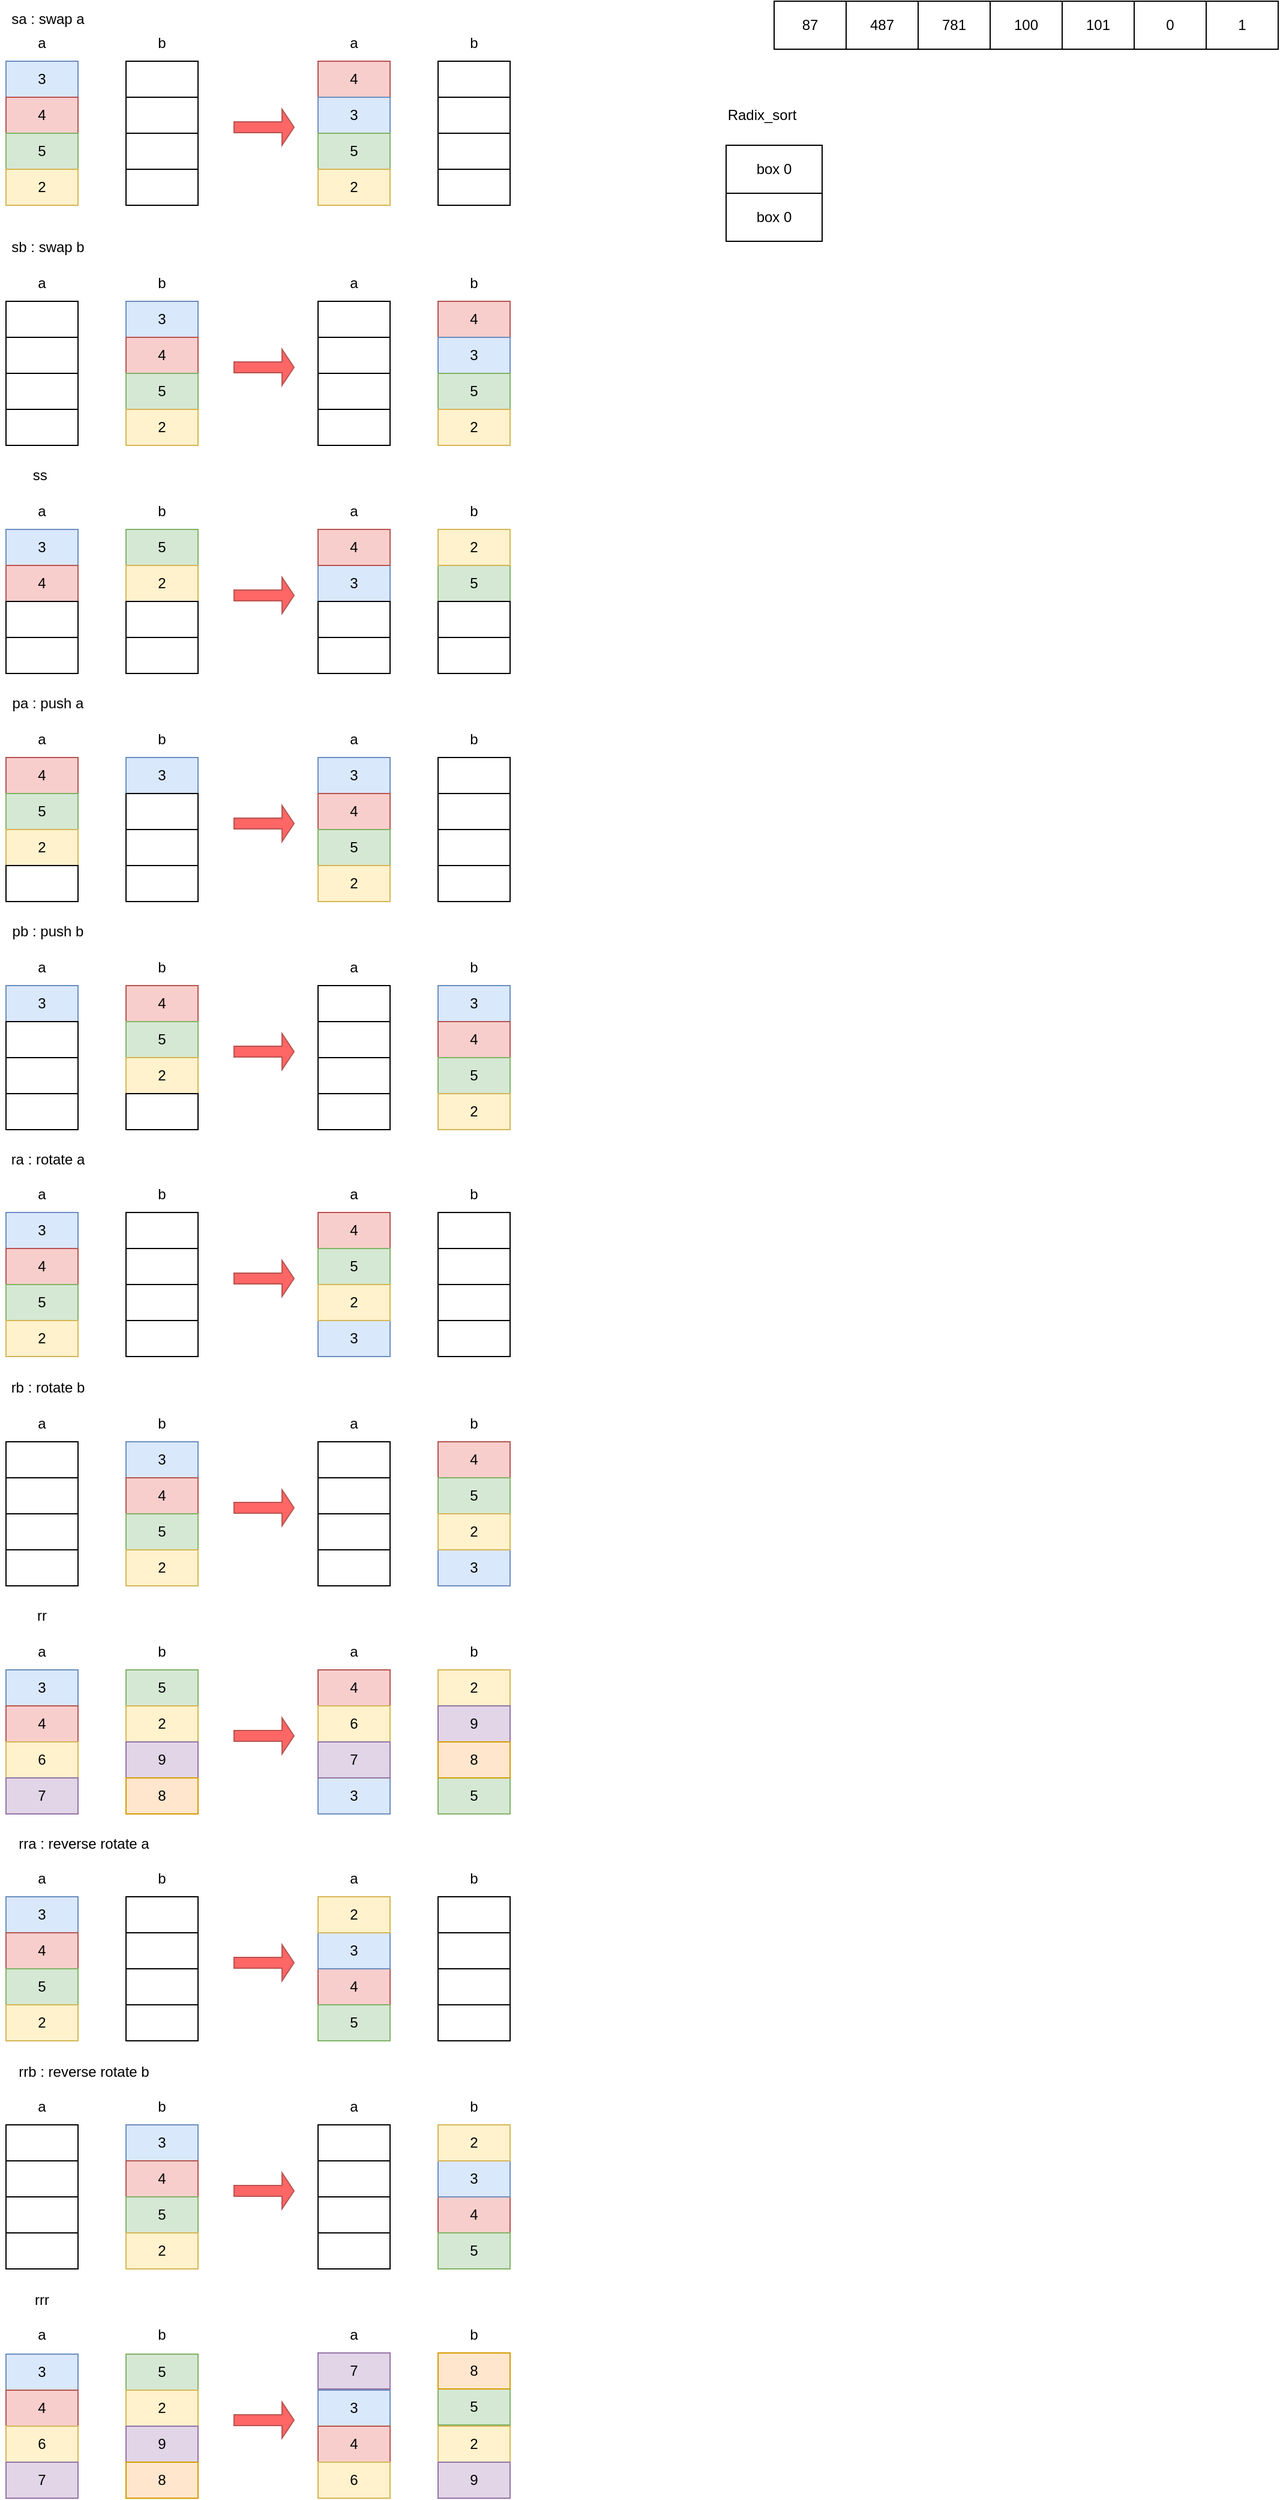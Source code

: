 <mxfile version="15.4.1" type="github">
  <diagram id="MPKd_8gNqW9lTe_JWmjq" name="Page-1">
    <mxGraphModel dx="1108" dy="480" grid="1" gridSize="10" guides="1" tooltips="1" connect="1" arrows="1" fold="1" page="1" pageScale="1" pageWidth="827" pageHeight="1169" math="0" shadow="0">
      <root>
        <mxCell id="0" />
        <mxCell id="1" parent="0" />
        <mxCell id="KTwC12vmh-3-CP3L2IJ9-2" value="sa : swap a" style="text;html=1;strokeColor=none;fillColor=none;align=center;verticalAlign=middle;whiteSpace=wrap;rounded=0;" vertex="1" parent="1">
          <mxGeometry x="40" y="40" width="70" height="30" as="geometry" />
        </mxCell>
        <mxCell id="KTwC12vmh-3-CP3L2IJ9-7" value="" style="shape=table;html=1;whiteSpace=wrap;startSize=0;container=1;collapsible=0;childLayout=tableLayout;" vertex="1" parent="1">
          <mxGeometry x="680" y="40" width="180" height="40" as="geometry" />
        </mxCell>
        <mxCell id="KTwC12vmh-3-CP3L2IJ9-12" value="" style="shape=partialRectangle;html=1;whiteSpace=wrap;collapsible=0;dropTarget=0;pointerEvents=0;fillColor=none;top=0;left=0;bottom=0;right=0;points=[[0,0.5],[1,0.5]];portConstraint=eastwest;" vertex="1" parent="KTwC12vmh-3-CP3L2IJ9-7">
          <mxGeometry width="180" height="40" as="geometry" />
        </mxCell>
        <mxCell id="KTwC12vmh-3-CP3L2IJ9-13" value="87" style="shape=partialRectangle;html=1;whiteSpace=wrap;connectable=0;fillColor=none;top=0;left=0;bottom=0;right=0;overflow=hidden;pointerEvents=1;" vertex="1" parent="KTwC12vmh-3-CP3L2IJ9-12">
          <mxGeometry width="60" height="40" as="geometry">
            <mxRectangle width="60" height="40" as="alternateBounds" />
          </mxGeometry>
        </mxCell>
        <mxCell id="KTwC12vmh-3-CP3L2IJ9-14" value="487" style="shape=partialRectangle;html=1;whiteSpace=wrap;connectable=0;fillColor=none;top=0;left=0;bottom=0;right=0;overflow=hidden;pointerEvents=1;" vertex="1" parent="KTwC12vmh-3-CP3L2IJ9-12">
          <mxGeometry x="60" width="60" height="40" as="geometry">
            <mxRectangle width="60" height="40" as="alternateBounds" />
          </mxGeometry>
        </mxCell>
        <mxCell id="KTwC12vmh-3-CP3L2IJ9-15" value="781" style="shape=partialRectangle;html=1;whiteSpace=wrap;connectable=0;fillColor=none;top=0;left=0;bottom=0;right=0;overflow=hidden;pointerEvents=1;" vertex="1" parent="KTwC12vmh-3-CP3L2IJ9-12">
          <mxGeometry x="120" width="60" height="40" as="geometry">
            <mxRectangle width="60" height="40" as="alternateBounds" />
          </mxGeometry>
        </mxCell>
        <mxCell id="KTwC12vmh-3-CP3L2IJ9-32" value="" style="shape=table;html=1;whiteSpace=wrap;startSize=0;container=1;collapsible=0;childLayout=tableLayout;" vertex="1" parent="1">
          <mxGeometry x="860" y="40" width="180" height="40" as="geometry" />
        </mxCell>
        <mxCell id="KTwC12vmh-3-CP3L2IJ9-33" value="" style="shape=partialRectangle;html=1;whiteSpace=wrap;collapsible=0;dropTarget=0;pointerEvents=0;fillColor=none;top=0;left=0;bottom=0;right=0;points=[[0,0.5],[1,0.5]];portConstraint=eastwest;" vertex="1" parent="KTwC12vmh-3-CP3L2IJ9-32">
          <mxGeometry width="180" height="40" as="geometry" />
        </mxCell>
        <mxCell id="KTwC12vmh-3-CP3L2IJ9-34" value="100" style="shape=partialRectangle;html=1;whiteSpace=wrap;connectable=0;fillColor=none;top=0;left=0;bottom=0;right=0;overflow=hidden;pointerEvents=1;" vertex="1" parent="KTwC12vmh-3-CP3L2IJ9-33">
          <mxGeometry width="60" height="40" as="geometry">
            <mxRectangle width="60" height="40" as="alternateBounds" />
          </mxGeometry>
        </mxCell>
        <mxCell id="KTwC12vmh-3-CP3L2IJ9-35" value="101" style="shape=partialRectangle;html=1;whiteSpace=wrap;connectable=0;fillColor=none;top=0;left=0;bottom=0;right=0;overflow=hidden;pointerEvents=1;" vertex="1" parent="KTwC12vmh-3-CP3L2IJ9-33">
          <mxGeometry x="60" width="60" height="40" as="geometry">
            <mxRectangle width="60" height="40" as="alternateBounds" />
          </mxGeometry>
        </mxCell>
        <mxCell id="KTwC12vmh-3-CP3L2IJ9-36" value="0" style="shape=partialRectangle;html=1;whiteSpace=wrap;connectable=0;fillColor=none;top=0;left=0;bottom=0;right=0;overflow=hidden;pointerEvents=1;" vertex="1" parent="KTwC12vmh-3-CP3L2IJ9-33">
          <mxGeometry x="120" width="60" height="40" as="geometry">
            <mxRectangle width="60" height="40" as="alternateBounds" />
          </mxGeometry>
        </mxCell>
        <mxCell id="KTwC12vmh-3-CP3L2IJ9-37" value="" style="shape=table;html=1;whiteSpace=wrap;startSize=0;container=1;collapsible=0;childLayout=tableLayout;" vertex="1" parent="1">
          <mxGeometry x="920" y="40" width="180" height="40" as="geometry" />
        </mxCell>
        <mxCell id="KTwC12vmh-3-CP3L2IJ9-38" value="" style="shape=partialRectangle;html=1;whiteSpace=wrap;collapsible=0;dropTarget=0;pointerEvents=0;fillColor=none;top=0;left=0;bottom=0;right=0;points=[[0,0.5],[1,0.5]];portConstraint=eastwest;" vertex="1" parent="KTwC12vmh-3-CP3L2IJ9-37">
          <mxGeometry width="180" height="40" as="geometry" />
        </mxCell>
        <mxCell id="KTwC12vmh-3-CP3L2IJ9-39" value="101" style="shape=partialRectangle;html=1;whiteSpace=wrap;connectable=0;fillColor=none;top=0;left=0;bottom=0;right=0;overflow=hidden;pointerEvents=1;" vertex="1" parent="KTwC12vmh-3-CP3L2IJ9-38">
          <mxGeometry width="60" height="40" as="geometry">
            <mxRectangle width="60" height="40" as="alternateBounds" />
          </mxGeometry>
        </mxCell>
        <mxCell id="KTwC12vmh-3-CP3L2IJ9-40" value="0" style="shape=partialRectangle;html=1;whiteSpace=wrap;connectable=0;fillColor=none;top=0;left=0;bottom=0;right=0;overflow=hidden;pointerEvents=1;" vertex="1" parent="KTwC12vmh-3-CP3L2IJ9-38">
          <mxGeometry x="60" width="60" height="40" as="geometry">
            <mxRectangle width="60" height="40" as="alternateBounds" />
          </mxGeometry>
        </mxCell>
        <mxCell id="KTwC12vmh-3-CP3L2IJ9-41" value="1" style="shape=partialRectangle;html=1;whiteSpace=wrap;connectable=0;fillColor=none;top=0;left=0;bottom=0;right=0;overflow=hidden;pointerEvents=1;" vertex="1" parent="KTwC12vmh-3-CP3L2IJ9-38">
          <mxGeometry x="120" width="60" height="40" as="geometry">
            <mxRectangle width="60" height="40" as="alternateBounds" />
          </mxGeometry>
        </mxCell>
        <mxCell id="KTwC12vmh-3-CP3L2IJ9-42" value="3" style="rounded=0;whiteSpace=wrap;html=1;startSize=0;fillColor=#dae8fc;strokeColor=#6c8ebf;" vertex="1" parent="1">
          <mxGeometry x="40" y="90" width="60" height="30" as="geometry" />
        </mxCell>
        <mxCell id="KTwC12vmh-3-CP3L2IJ9-43" value="4" style="rounded=0;whiteSpace=wrap;html=1;startSize=0;fillColor=#f8cecc;strokeColor=#b85450;" vertex="1" parent="1">
          <mxGeometry x="40" y="120" width="60" height="30" as="geometry" />
        </mxCell>
        <mxCell id="KTwC12vmh-3-CP3L2IJ9-44" value="5" style="rounded=0;whiteSpace=wrap;html=1;startSize=0;fillColor=#d5e8d4;strokeColor=#82b366;" vertex="1" parent="1">
          <mxGeometry x="40" y="150" width="60" height="30" as="geometry" />
        </mxCell>
        <mxCell id="KTwC12vmh-3-CP3L2IJ9-45" value="2" style="rounded=0;whiteSpace=wrap;html=1;startSize=0;fillColor=#fff2cc;strokeColor=#d6b656;" vertex="1" parent="1">
          <mxGeometry x="40" y="180" width="60" height="30" as="geometry" />
        </mxCell>
        <mxCell id="KTwC12vmh-3-CP3L2IJ9-46" value="4" style="rounded=0;whiteSpace=wrap;html=1;startSize=0;fillColor=#f8cecc;strokeColor=#b85450;" vertex="1" parent="1">
          <mxGeometry x="300" y="90" width="60" height="30" as="geometry" />
        </mxCell>
        <mxCell id="KTwC12vmh-3-CP3L2IJ9-47" value="3" style="rounded=0;whiteSpace=wrap;html=1;startSize=0;fillColor=#dae8fc;strokeColor=#6c8ebf;" vertex="1" parent="1">
          <mxGeometry x="300" y="120" width="60" height="30" as="geometry" />
        </mxCell>
        <mxCell id="KTwC12vmh-3-CP3L2IJ9-48" value="5" style="rounded=0;whiteSpace=wrap;html=1;startSize=0;fillColor=#d5e8d4;strokeColor=#82b366;" vertex="1" parent="1">
          <mxGeometry x="300" y="150" width="60" height="30" as="geometry" />
        </mxCell>
        <mxCell id="KTwC12vmh-3-CP3L2IJ9-49" value="2" style="rounded=0;whiteSpace=wrap;html=1;startSize=0;fillColor=#fff2cc;strokeColor=#d6b656;" vertex="1" parent="1">
          <mxGeometry x="300" y="180" width="60" height="30" as="geometry" />
        </mxCell>
        <mxCell id="KTwC12vmh-3-CP3L2IJ9-50" value="a" style="text;html=1;strokeColor=none;fillColor=none;align=center;verticalAlign=middle;whiteSpace=wrap;rounded=0;startSize=0;" vertex="1" parent="1">
          <mxGeometry x="40" y="60" width="60" height="30" as="geometry" />
        </mxCell>
        <mxCell id="KTwC12vmh-3-CP3L2IJ9-51" value="a" style="text;html=1;strokeColor=none;fillColor=none;align=center;verticalAlign=middle;whiteSpace=wrap;rounded=0;startSize=0;" vertex="1" parent="1">
          <mxGeometry x="300" y="60" width="60" height="30" as="geometry" />
        </mxCell>
        <mxCell id="KTwC12vmh-3-CP3L2IJ9-53" value="" style="shape=singleArrow;whiteSpace=wrap;html=1;startSize=0;fillColor=#FF6666;strokeColor=#b85450;" vertex="1" parent="1">
          <mxGeometry x="230" y="130" width="50" height="30" as="geometry" />
        </mxCell>
        <mxCell id="KTwC12vmh-3-CP3L2IJ9-54" value="sb : swap b" style="text;html=1;strokeColor=none;fillColor=none;align=center;verticalAlign=middle;whiteSpace=wrap;rounded=0;" vertex="1" parent="1">
          <mxGeometry x="40" y="230" width="70" height="30" as="geometry" />
        </mxCell>
        <mxCell id="KTwC12vmh-3-CP3L2IJ9-70" value="" style="rounded=0;whiteSpace=wrap;html=1;startSize=0;" vertex="1" parent="1">
          <mxGeometry x="400" y="90" width="60" height="30" as="geometry" />
        </mxCell>
        <mxCell id="KTwC12vmh-3-CP3L2IJ9-71" value="" style="rounded=0;whiteSpace=wrap;html=1;startSize=0;" vertex="1" parent="1">
          <mxGeometry x="400" y="120" width="60" height="30" as="geometry" />
        </mxCell>
        <mxCell id="KTwC12vmh-3-CP3L2IJ9-72" value="" style="rounded=0;whiteSpace=wrap;html=1;startSize=0;" vertex="1" parent="1">
          <mxGeometry x="400" y="150" width="60" height="30" as="geometry" />
        </mxCell>
        <mxCell id="KTwC12vmh-3-CP3L2IJ9-73" value="" style="rounded=0;whiteSpace=wrap;html=1;startSize=0;" vertex="1" parent="1">
          <mxGeometry x="400" y="180" width="60" height="30" as="geometry" />
        </mxCell>
        <mxCell id="KTwC12vmh-3-CP3L2IJ9-74" value="b" style="text;html=1;strokeColor=none;fillColor=none;align=center;verticalAlign=middle;whiteSpace=wrap;rounded=0;startSize=0;" vertex="1" parent="1">
          <mxGeometry x="400" y="60" width="60" height="30" as="geometry" />
        </mxCell>
        <mxCell id="KTwC12vmh-3-CP3L2IJ9-75" value="" style="rounded=0;whiteSpace=wrap;html=1;startSize=0;" vertex="1" parent="1">
          <mxGeometry x="140" y="90" width="60" height="30" as="geometry" />
        </mxCell>
        <mxCell id="KTwC12vmh-3-CP3L2IJ9-76" value="" style="rounded=0;whiteSpace=wrap;html=1;startSize=0;" vertex="1" parent="1">
          <mxGeometry x="140" y="120" width="60" height="30" as="geometry" />
        </mxCell>
        <mxCell id="KTwC12vmh-3-CP3L2IJ9-77" value="" style="rounded=0;whiteSpace=wrap;html=1;startSize=0;" vertex="1" parent="1">
          <mxGeometry x="140" y="150" width="60" height="30" as="geometry" />
        </mxCell>
        <mxCell id="KTwC12vmh-3-CP3L2IJ9-78" value="" style="rounded=0;whiteSpace=wrap;html=1;startSize=0;" vertex="1" parent="1">
          <mxGeometry x="140" y="180" width="60" height="30" as="geometry" />
        </mxCell>
        <mxCell id="KTwC12vmh-3-CP3L2IJ9-79" value="b" style="text;html=1;strokeColor=none;fillColor=none;align=center;verticalAlign=middle;whiteSpace=wrap;rounded=0;startSize=0;" vertex="1" parent="1">
          <mxGeometry x="140" y="60" width="60" height="30" as="geometry" />
        </mxCell>
        <mxCell id="KTwC12vmh-3-CP3L2IJ9-80" value="3" style="rounded=0;whiteSpace=wrap;html=1;startSize=0;fillColor=#dae8fc;strokeColor=#6c8ebf;" vertex="1" parent="1">
          <mxGeometry x="140" y="290" width="60" height="30" as="geometry" />
        </mxCell>
        <mxCell id="KTwC12vmh-3-CP3L2IJ9-81" value="4" style="rounded=0;whiteSpace=wrap;html=1;startSize=0;fillColor=#f8cecc;strokeColor=#b85450;" vertex="1" parent="1">
          <mxGeometry x="140" y="320" width="60" height="30" as="geometry" />
        </mxCell>
        <mxCell id="KTwC12vmh-3-CP3L2IJ9-82" value="5" style="rounded=0;whiteSpace=wrap;html=1;startSize=0;fillColor=#d5e8d4;strokeColor=#82b366;" vertex="1" parent="1">
          <mxGeometry x="140" y="350" width="60" height="30" as="geometry" />
        </mxCell>
        <mxCell id="KTwC12vmh-3-CP3L2IJ9-83" value="2" style="rounded=0;whiteSpace=wrap;html=1;startSize=0;fillColor=#fff2cc;strokeColor=#d6b656;" vertex="1" parent="1">
          <mxGeometry x="140" y="380" width="60" height="30" as="geometry" />
        </mxCell>
        <mxCell id="KTwC12vmh-3-CP3L2IJ9-84" value="4" style="rounded=0;whiteSpace=wrap;html=1;startSize=0;fillColor=#f8cecc;strokeColor=#b85450;" vertex="1" parent="1">
          <mxGeometry x="400" y="290" width="60" height="30" as="geometry" />
        </mxCell>
        <mxCell id="KTwC12vmh-3-CP3L2IJ9-85" value="3" style="rounded=0;whiteSpace=wrap;html=1;startSize=0;fillColor=#dae8fc;strokeColor=#6c8ebf;" vertex="1" parent="1">
          <mxGeometry x="400" y="320" width="60" height="30" as="geometry" />
        </mxCell>
        <mxCell id="KTwC12vmh-3-CP3L2IJ9-86" value="5" style="rounded=0;whiteSpace=wrap;html=1;startSize=0;fillColor=#d5e8d4;strokeColor=#82b366;" vertex="1" parent="1">
          <mxGeometry x="400" y="350" width="60" height="30" as="geometry" />
        </mxCell>
        <mxCell id="KTwC12vmh-3-CP3L2IJ9-87" value="2" style="rounded=0;whiteSpace=wrap;html=1;startSize=0;fillColor=#fff2cc;strokeColor=#d6b656;" vertex="1" parent="1">
          <mxGeometry x="400" y="380" width="60" height="30" as="geometry" />
        </mxCell>
        <mxCell id="KTwC12vmh-3-CP3L2IJ9-88" value="a" style="text;html=1;strokeColor=none;fillColor=none;align=center;verticalAlign=middle;whiteSpace=wrap;rounded=0;startSize=0;" vertex="1" parent="1">
          <mxGeometry x="40" y="260" width="60" height="30" as="geometry" />
        </mxCell>
        <mxCell id="KTwC12vmh-3-CP3L2IJ9-89" value="a" style="text;html=1;strokeColor=none;fillColor=none;align=center;verticalAlign=middle;whiteSpace=wrap;rounded=0;startSize=0;" vertex="1" parent="1">
          <mxGeometry x="300" y="260" width="60" height="30" as="geometry" />
        </mxCell>
        <mxCell id="KTwC12vmh-3-CP3L2IJ9-90" value="" style="shape=singleArrow;whiteSpace=wrap;html=1;startSize=0;fillColor=#FF6666;strokeColor=#b85450;" vertex="1" parent="1">
          <mxGeometry x="230" y="330" width="50" height="30" as="geometry" />
        </mxCell>
        <mxCell id="KTwC12vmh-3-CP3L2IJ9-92" value="" style="rounded=0;whiteSpace=wrap;html=1;startSize=0;" vertex="1" parent="1">
          <mxGeometry x="300" y="290" width="60" height="30" as="geometry" />
        </mxCell>
        <mxCell id="KTwC12vmh-3-CP3L2IJ9-93" value="" style="rounded=0;whiteSpace=wrap;html=1;startSize=0;" vertex="1" parent="1">
          <mxGeometry x="300" y="320" width="60" height="30" as="geometry" />
        </mxCell>
        <mxCell id="KTwC12vmh-3-CP3L2IJ9-94" value="" style="rounded=0;whiteSpace=wrap;html=1;startSize=0;" vertex="1" parent="1">
          <mxGeometry x="300" y="350" width="60" height="30" as="geometry" />
        </mxCell>
        <mxCell id="KTwC12vmh-3-CP3L2IJ9-95" value="" style="rounded=0;whiteSpace=wrap;html=1;startSize=0;" vertex="1" parent="1">
          <mxGeometry x="300" y="380" width="60" height="30" as="geometry" />
        </mxCell>
        <mxCell id="KTwC12vmh-3-CP3L2IJ9-96" value="b" style="text;html=1;strokeColor=none;fillColor=none;align=center;verticalAlign=middle;whiteSpace=wrap;rounded=0;startSize=0;" vertex="1" parent="1">
          <mxGeometry x="400" y="260" width="60" height="30" as="geometry" />
        </mxCell>
        <mxCell id="KTwC12vmh-3-CP3L2IJ9-97" value="" style="rounded=0;whiteSpace=wrap;html=1;startSize=0;" vertex="1" parent="1">
          <mxGeometry x="40" y="290" width="60" height="30" as="geometry" />
        </mxCell>
        <mxCell id="KTwC12vmh-3-CP3L2IJ9-98" value="" style="rounded=0;whiteSpace=wrap;html=1;startSize=0;" vertex="1" parent="1">
          <mxGeometry x="40" y="320" width="60" height="30" as="geometry" />
        </mxCell>
        <mxCell id="KTwC12vmh-3-CP3L2IJ9-99" value="" style="rounded=0;whiteSpace=wrap;html=1;startSize=0;" vertex="1" parent="1">
          <mxGeometry x="40" y="350" width="60" height="30" as="geometry" />
        </mxCell>
        <mxCell id="KTwC12vmh-3-CP3L2IJ9-100" value="" style="rounded=0;whiteSpace=wrap;html=1;startSize=0;" vertex="1" parent="1">
          <mxGeometry x="40" y="380" width="60" height="30" as="geometry" />
        </mxCell>
        <mxCell id="KTwC12vmh-3-CP3L2IJ9-101" value="b" style="text;html=1;strokeColor=none;fillColor=none;align=center;verticalAlign=middle;whiteSpace=wrap;rounded=0;startSize=0;" vertex="1" parent="1">
          <mxGeometry x="140" y="260" width="60" height="30" as="geometry" />
        </mxCell>
        <mxCell id="KTwC12vmh-3-CP3L2IJ9-102" value="ss&amp;nbsp;" style="text;html=1;strokeColor=none;fillColor=none;align=center;verticalAlign=middle;whiteSpace=wrap;rounded=0;" vertex="1" parent="1">
          <mxGeometry x="35" y="420" width="70" height="30" as="geometry" />
        </mxCell>
        <mxCell id="KTwC12vmh-3-CP3L2IJ9-103" value="3" style="rounded=0;whiteSpace=wrap;html=1;startSize=0;fillColor=#dae8fc;strokeColor=#6c8ebf;" vertex="1" parent="1">
          <mxGeometry x="40" y="480" width="60" height="30" as="geometry" />
        </mxCell>
        <mxCell id="KTwC12vmh-3-CP3L2IJ9-104" value="4" style="rounded=0;whiteSpace=wrap;html=1;startSize=0;fillColor=#f8cecc;strokeColor=#b85450;" vertex="1" parent="1">
          <mxGeometry x="40" y="510" width="60" height="30" as="geometry" />
        </mxCell>
        <mxCell id="KTwC12vmh-3-CP3L2IJ9-105" value="5" style="rounded=0;whiteSpace=wrap;html=1;startSize=0;fillColor=#d5e8d4;strokeColor=#82b366;" vertex="1" parent="1">
          <mxGeometry x="140" y="480" width="60" height="30" as="geometry" />
        </mxCell>
        <mxCell id="KTwC12vmh-3-CP3L2IJ9-106" value="2" style="rounded=0;whiteSpace=wrap;html=1;startSize=0;fillColor=#fff2cc;strokeColor=#d6b656;" vertex="1" parent="1">
          <mxGeometry x="140" y="510" width="60" height="30" as="geometry" />
        </mxCell>
        <mxCell id="KTwC12vmh-3-CP3L2IJ9-111" value="a" style="text;html=1;strokeColor=none;fillColor=none;align=center;verticalAlign=middle;whiteSpace=wrap;rounded=0;startSize=0;" vertex="1" parent="1">
          <mxGeometry x="40" y="450" width="60" height="30" as="geometry" />
        </mxCell>
        <mxCell id="KTwC12vmh-3-CP3L2IJ9-112" value="a" style="text;html=1;strokeColor=none;fillColor=none;align=center;verticalAlign=middle;whiteSpace=wrap;rounded=0;startSize=0;" vertex="1" parent="1">
          <mxGeometry x="300" y="450" width="60" height="30" as="geometry" />
        </mxCell>
        <mxCell id="KTwC12vmh-3-CP3L2IJ9-113" value="" style="shape=singleArrow;whiteSpace=wrap;html=1;startSize=0;fillColor=#FF6666;strokeColor=#b85450;" vertex="1" parent="1">
          <mxGeometry x="230" y="520" width="50" height="30" as="geometry" />
        </mxCell>
        <mxCell id="KTwC12vmh-3-CP3L2IJ9-118" value="b" style="text;html=1;strokeColor=none;fillColor=none;align=center;verticalAlign=middle;whiteSpace=wrap;rounded=0;startSize=0;" vertex="1" parent="1">
          <mxGeometry x="400" y="450" width="60" height="30" as="geometry" />
        </mxCell>
        <mxCell id="KTwC12vmh-3-CP3L2IJ9-119" value="" style="rounded=0;whiteSpace=wrap;html=1;startSize=0;" vertex="1" parent="1">
          <mxGeometry x="140" y="540" width="60" height="30" as="geometry" />
        </mxCell>
        <mxCell id="KTwC12vmh-3-CP3L2IJ9-120" value="" style="rounded=0;whiteSpace=wrap;html=1;startSize=0;" vertex="1" parent="1">
          <mxGeometry x="140" y="570" width="60" height="30" as="geometry" />
        </mxCell>
        <mxCell id="KTwC12vmh-3-CP3L2IJ9-121" value="" style="rounded=0;whiteSpace=wrap;html=1;startSize=0;" vertex="1" parent="1">
          <mxGeometry x="40" y="540" width="60" height="30" as="geometry" />
        </mxCell>
        <mxCell id="KTwC12vmh-3-CP3L2IJ9-122" value="" style="rounded=0;whiteSpace=wrap;html=1;startSize=0;" vertex="1" parent="1">
          <mxGeometry x="40" y="570" width="60" height="30" as="geometry" />
        </mxCell>
        <mxCell id="KTwC12vmh-3-CP3L2IJ9-123" value="b" style="text;html=1;strokeColor=none;fillColor=none;align=center;verticalAlign=middle;whiteSpace=wrap;rounded=0;startSize=0;" vertex="1" parent="1">
          <mxGeometry x="140" y="450" width="60" height="30" as="geometry" />
        </mxCell>
        <mxCell id="KTwC12vmh-3-CP3L2IJ9-125" value="3" style="rounded=0;whiteSpace=wrap;html=1;startSize=0;fillColor=#dae8fc;strokeColor=#6c8ebf;" vertex="1" parent="1">
          <mxGeometry x="300" y="510" width="60" height="30" as="geometry" />
        </mxCell>
        <mxCell id="KTwC12vmh-3-CP3L2IJ9-126" value="4" style="rounded=0;whiteSpace=wrap;html=1;startSize=0;fillColor=#f8cecc;strokeColor=#b85450;" vertex="1" parent="1">
          <mxGeometry x="300" y="480" width="60" height="30" as="geometry" />
        </mxCell>
        <mxCell id="KTwC12vmh-3-CP3L2IJ9-127" value="5" style="rounded=0;whiteSpace=wrap;html=1;startSize=0;fillColor=#d5e8d4;strokeColor=#82b366;" vertex="1" parent="1">
          <mxGeometry x="400" y="510" width="60" height="30" as="geometry" />
        </mxCell>
        <mxCell id="KTwC12vmh-3-CP3L2IJ9-128" value="2" style="rounded=0;whiteSpace=wrap;html=1;startSize=0;fillColor=#fff2cc;strokeColor=#d6b656;" vertex="1" parent="1">
          <mxGeometry x="400" y="480" width="60" height="30" as="geometry" />
        </mxCell>
        <mxCell id="KTwC12vmh-3-CP3L2IJ9-129" value="" style="rounded=0;whiteSpace=wrap;html=1;startSize=0;" vertex="1" parent="1">
          <mxGeometry x="400" y="540" width="60" height="30" as="geometry" />
        </mxCell>
        <mxCell id="KTwC12vmh-3-CP3L2IJ9-130" value="" style="rounded=0;whiteSpace=wrap;html=1;startSize=0;" vertex="1" parent="1">
          <mxGeometry x="400" y="570" width="60" height="30" as="geometry" />
        </mxCell>
        <mxCell id="KTwC12vmh-3-CP3L2IJ9-131" value="" style="rounded=0;whiteSpace=wrap;html=1;startSize=0;" vertex="1" parent="1">
          <mxGeometry x="300" y="540" width="60" height="30" as="geometry" />
        </mxCell>
        <mxCell id="KTwC12vmh-3-CP3L2IJ9-132" value="" style="rounded=0;whiteSpace=wrap;html=1;startSize=0;" vertex="1" parent="1">
          <mxGeometry x="300" y="570" width="60" height="30" as="geometry" />
        </mxCell>
        <mxCell id="KTwC12vmh-3-CP3L2IJ9-133" value="pa : push a" style="text;html=1;strokeColor=none;fillColor=none;align=center;verticalAlign=middle;whiteSpace=wrap;rounded=0;" vertex="1" parent="1">
          <mxGeometry x="40" y="610" width="70" height="30" as="geometry" />
        </mxCell>
        <mxCell id="KTwC12vmh-3-CP3L2IJ9-134" value="3" style="rounded=0;whiteSpace=wrap;html=1;startSize=0;fillColor=#dae8fc;strokeColor=#6c8ebf;" vertex="1" parent="1">
          <mxGeometry x="140" y="670" width="60" height="30" as="geometry" />
        </mxCell>
        <mxCell id="KTwC12vmh-3-CP3L2IJ9-135" value="4" style="rounded=0;whiteSpace=wrap;html=1;startSize=0;fillColor=#f8cecc;strokeColor=#b85450;" vertex="1" parent="1">
          <mxGeometry x="40" y="670" width="60" height="30" as="geometry" />
        </mxCell>
        <mxCell id="KTwC12vmh-3-CP3L2IJ9-136" value="5" style="rounded=0;whiteSpace=wrap;html=1;startSize=0;fillColor=#d5e8d4;strokeColor=#82b366;" vertex="1" parent="1">
          <mxGeometry x="40" y="700" width="60" height="30" as="geometry" />
        </mxCell>
        <mxCell id="KTwC12vmh-3-CP3L2IJ9-137" value="2" style="rounded=0;whiteSpace=wrap;html=1;startSize=0;fillColor=#fff2cc;strokeColor=#d6b656;" vertex="1" parent="1">
          <mxGeometry x="40" y="730" width="60" height="30" as="geometry" />
        </mxCell>
        <mxCell id="KTwC12vmh-3-CP3L2IJ9-142" value="a" style="text;html=1;strokeColor=none;fillColor=none;align=center;verticalAlign=middle;whiteSpace=wrap;rounded=0;startSize=0;" vertex="1" parent="1">
          <mxGeometry x="40" y="640" width="60" height="30" as="geometry" />
        </mxCell>
        <mxCell id="KTwC12vmh-3-CP3L2IJ9-143" value="a" style="text;html=1;strokeColor=none;fillColor=none;align=center;verticalAlign=middle;whiteSpace=wrap;rounded=0;startSize=0;" vertex="1" parent="1">
          <mxGeometry x="300" y="640" width="60" height="30" as="geometry" />
        </mxCell>
        <mxCell id="KTwC12vmh-3-CP3L2IJ9-144" value="" style="shape=singleArrow;whiteSpace=wrap;html=1;startSize=0;fillColor=#FF6666;strokeColor=#b85450;" vertex="1" parent="1">
          <mxGeometry x="230" y="710" width="50" height="30" as="geometry" />
        </mxCell>
        <mxCell id="KTwC12vmh-3-CP3L2IJ9-149" value="b" style="text;html=1;strokeColor=none;fillColor=none;align=center;verticalAlign=middle;whiteSpace=wrap;rounded=0;startSize=0;" vertex="1" parent="1">
          <mxGeometry x="400" y="640" width="60" height="30" as="geometry" />
        </mxCell>
        <mxCell id="KTwC12vmh-3-CP3L2IJ9-150" value="" style="rounded=0;whiteSpace=wrap;html=1;startSize=0;" vertex="1" parent="1">
          <mxGeometry x="140" y="700" width="60" height="30" as="geometry" />
        </mxCell>
        <mxCell id="KTwC12vmh-3-CP3L2IJ9-151" value="" style="rounded=0;whiteSpace=wrap;html=1;startSize=0;" vertex="1" parent="1">
          <mxGeometry x="140" y="730" width="60" height="30" as="geometry" />
        </mxCell>
        <mxCell id="KTwC12vmh-3-CP3L2IJ9-152" value="" style="rounded=0;whiteSpace=wrap;html=1;startSize=0;" vertex="1" parent="1">
          <mxGeometry x="140" y="760" width="60" height="30" as="geometry" />
        </mxCell>
        <mxCell id="KTwC12vmh-3-CP3L2IJ9-153" value="" style="rounded=0;whiteSpace=wrap;html=1;startSize=0;" vertex="1" parent="1">
          <mxGeometry x="40" y="760" width="60" height="30" as="geometry" />
        </mxCell>
        <mxCell id="KTwC12vmh-3-CP3L2IJ9-154" value="b" style="text;html=1;strokeColor=none;fillColor=none;align=center;verticalAlign=middle;whiteSpace=wrap;rounded=0;startSize=0;" vertex="1" parent="1">
          <mxGeometry x="140" y="640" width="60" height="30" as="geometry" />
        </mxCell>
        <mxCell id="KTwC12vmh-3-CP3L2IJ9-199" value="3" style="rounded=0;whiteSpace=wrap;html=1;startSize=0;fillColor=#dae8fc;strokeColor=#6c8ebf;" vertex="1" parent="1">
          <mxGeometry x="300" y="670" width="60" height="30" as="geometry" />
        </mxCell>
        <mxCell id="KTwC12vmh-3-CP3L2IJ9-200" value="4" style="rounded=0;whiteSpace=wrap;html=1;startSize=0;fillColor=#f8cecc;strokeColor=#b85450;" vertex="1" parent="1">
          <mxGeometry x="300" y="700" width="60" height="30" as="geometry" />
        </mxCell>
        <mxCell id="KTwC12vmh-3-CP3L2IJ9-201" value="5" style="rounded=0;whiteSpace=wrap;html=1;startSize=0;fillColor=#d5e8d4;strokeColor=#82b366;" vertex="1" parent="1">
          <mxGeometry x="300" y="730" width="60" height="30" as="geometry" />
        </mxCell>
        <mxCell id="KTwC12vmh-3-CP3L2IJ9-202" value="2" style="rounded=0;whiteSpace=wrap;html=1;startSize=0;fillColor=#fff2cc;strokeColor=#d6b656;" vertex="1" parent="1">
          <mxGeometry x="300" y="760" width="60" height="30" as="geometry" />
        </mxCell>
        <mxCell id="KTwC12vmh-3-CP3L2IJ9-203" value="" style="rounded=0;whiteSpace=wrap;html=1;startSize=0;" vertex="1" parent="1">
          <mxGeometry x="400" y="700" width="60" height="30" as="geometry" />
        </mxCell>
        <mxCell id="KTwC12vmh-3-CP3L2IJ9-204" value="" style="rounded=0;whiteSpace=wrap;html=1;startSize=0;" vertex="1" parent="1">
          <mxGeometry x="400" y="730" width="60" height="30" as="geometry" />
        </mxCell>
        <mxCell id="KTwC12vmh-3-CP3L2IJ9-205" value="" style="rounded=0;whiteSpace=wrap;html=1;startSize=0;" vertex="1" parent="1">
          <mxGeometry x="400" y="760" width="60" height="30" as="geometry" />
        </mxCell>
        <mxCell id="KTwC12vmh-3-CP3L2IJ9-206" value="" style="rounded=0;whiteSpace=wrap;html=1;startSize=0;" vertex="1" parent="1">
          <mxGeometry x="400" y="670" width="60" height="30" as="geometry" />
        </mxCell>
        <mxCell id="KTwC12vmh-3-CP3L2IJ9-207" value="pb : push b" style="text;html=1;strokeColor=none;fillColor=none;align=center;verticalAlign=middle;whiteSpace=wrap;rounded=0;" vertex="1" parent="1">
          <mxGeometry x="40" y="800" width="70" height="30" as="geometry" />
        </mxCell>
        <mxCell id="KTwC12vmh-3-CP3L2IJ9-208" value="3" style="rounded=0;whiteSpace=wrap;html=1;startSize=0;fillColor=#dae8fc;strokeColor=#6c8ebf;" vertex="1" parent="1">
          <mxGeometry x="40" y="860" width="60" height="30" as="geometry" />
        </mxCell>
        <mxCell id="KTwC12vmh-3-CP3L2IJ9-209" value="4" style="rounded=0;whiteSpace=wrap;html=1;startSize=0;fillColor=#f8cecc;strokeColor=#b85450;" vertex="1" parent="1">
          <mxGeometry x="140" y="860" width="60" height="30" as="geometry" />
        </mxCell>
        <mxCell id="KTwC12vmh-3-CP3L2IJ9-210" value="5" style="rounded=0;whiteSpace=wrap;html=1;startSize=0;fillColor=#d5e8d4;strokeColor=#82b366;" vertex="1" parent="1">
          <mxGeometry x="140" y="890" width="60" height="30" as="geometry" />
        </mxCell>
        <mxCell id="KTwC12vmh-3-CP3L2IJ9-211" value="2" style="rounded=0;whiteSpace=wrap;html=1;startSize=0;fillColor=#fff2cc;strokeColor=#d6b656;" vertex="1" parent="1">
          <mxGeometry x="140" y="920" width="60" height="30" as="geometry" />
        </mxCell>
        <mxCell id="KTwC12vmh-3-CP3L2IJ9-212" value="a" style="text;html=1;strokeColor=none;fillColor=none;align=center;verticalAlign=middle;whiteSpace=wrap;rounded=0;startSize=0;" vertex="1" parent="1">
          <mxGeometry x="40" y="830" width="60" height="30" as="geometry" />
        </mxCell>
        <mxCell id="KTwC12vmh-3-CP3L2IJ9-213" value="a" style="text;html=1;strokeColor=none;fillColor=none;align=center;verticalAlign=middle;whiteSpace=wrap;rounded=0;startSize=0;" vertex="1" parent="1">
          <mxGeometry x="300" y="830" width="60" height="30" as="geometry" />
        </mxCell>
        <mxCell id="KTwC12vmh-3-CP3L2IJ9-214" value="" style="shape=singleArrow;whiteSpace=wrap;html=1;startSize=0;fillColor=#FF6666;strokeColor=#b85450;" vertex="1" parent="1">
          <mxGeometry x="230" y="900" width="50" height="30" as="geometry" />
        </mxCell>
        <mxCell id="KTwC12vmh-3-CP3L2IJ9-215" value="b" style="text;html=1;strokeColor=none;fillColor=none;align=center;verticalAlign=middle;whiteSpace=wrap;rounded=0;startSize=0;" vertex="1" parent="1">
          <mxGeometry x="400" y="830" width="60" height="30" as="geometry" />
        </mxCell>
        <mxCell id="KTwC12vmh-3-CP3L2IJ9-216" value="" style="rounded=0;whiteSpace=wrap;html=1;startSize=0;" vertex="1" parent="1">
          <mxGeometry x="40" y="890" width="60" height="30" as="geometry" />
        </mxCell>
        <mxCell id="KTwC12vmh-3-CP3L2IJ9-217" value="" style="rounded=0;whiteSpace=wrap;html=1;startSize=0;" vertex="1" parent="1">
          <mxGeometry x="40" y="920" width="60" height="30" as="geometry" />
        </mxCell>
        <mxCell id="KTwC12vmh-3-CP3L2IJ9-218" value="" style="rounded=0;whiteSpace=wrap;html=1;startSize=0;" vertex="1" parent="1">
          <mxGeometry x="40" y="950" width="60" height="30" as="geometry" />
        </mxCell>
        <mxCell id="KTwC12vmh-3-CP3L2IJ9-219" value="" style="rounded=0;whiteSpace=wrap;html=1;startSize=0;" vertex="1" parent="1">
          <mxGeometry x="140" y="950" width="60" height="30" as="geometry" />
        </mxCell>
        <mxCell id="KTwC12vmh-3-CP3L2IJ9-220" value="b" style="text;html=1;strokeColor=none;fillColor=none;align=center;verticalAlign=middle;whiteSpace=wrap;rounded=0;startSize=0;" vertex="1" parent="1">
          <mxGeometry x="140" y="830" width="60" height="30" as="geometry" />
        </mxCell>
        <mxCell id="KTwC12vmh-3-CP3L2IJ9-221" value="3" style="rounded=0;whiteSpace=wrap;html=1;startSize=0;fillColor=#dae8fc;strokeColor=#6c8ebf;" vertex="1" parent="1">
          <mxGeometry x="400" y="860" width="60" height="30" as="geometry" />
        </mxCell>
        <mxCell id="KTwC12vmh-3-CP3L2IJ9-222" value="4" style="rounded=0;whiteSpace=wrap;html=1;startSize=0;fillColor=#f8cecc;strokeColor=#b85450;" vertex="1" parent="1">
          <mxGeometry x="400" y="890" width="60" height="30" as="geometry" />
        </mxCell>
        <mxCell id="KTwC12vmh-3-CP3L2IJ9-223" value="5" style="rounded=0;whiteSpace=wrap;html=1;startSize=0;fillColor=#d5e8d4;strokeColor=#82b366;" vertex="1" parent="1">
          <mxGeometry x="400" y="920" width="60" height="30" as="geometry" />
        </mxCell>
        <mxCell id="KTwC12vmh-3-CP3L2IJ9-224" value="2" style="rounded=0;whiteSpace=wrap;html=1;startSize=0;fillColor=#fff2cc;strokeColor=#d6b656;" vertex="1" parent="1">
          <mxGeometry x="400" y="950" width="60" height="30" as="geometry" />
        </mxCell>
        <mxCell id="KTwC12vmh-3-CP3L2IJ9-225" value="" style="rounded=0;whiteSpace=wrap;html=1;startSize=0;" vertex="1" parent="1">
          <mxGeometry x="300" y="890" width="60" height="30" as="geometry" />
        </mxCell>
        <mxCell id="KTwC12vmh-3-CP3L2IJ9-226" value="" style="rounded=0;whiteSpace=wrap;html=1;startSize=0;" vertex="1" parent="1">
          <mxGeometry x="300" y="920" width="60" height="30" as="geometry" />
        </mxCell>
        <mxCell id="KTwC12vmh-3-CP3L2IJ9-227" value="" style="rounded=0;whiteSpace=wrap;html=1;startSize=0;" vertex="1" parent="1">
          <mxGeometry x="300" y="950" width="60" height="30" as="geometry" />
        </mxCell>
        <mxCell id="KTwC12vmh-3-CP3L2IJ9-228" value="" style="rounded=0;whiteSpace=wrap;html=1;startSize=0;" vertex="1" parent="1">
          <mxGeometry x="300" y="860" width="60" height="30" as="geometry" />
        </mxCell>
        <mxCell id="KTwC12vmh-3-CP3L2IJ9-229" value="ra : rotate a" style="text;html=1;strokeColor=none;fillColor=none;align=center;verticalAlign=middle;whiteSpace=wrap;rounded=0;" vertex="1" parent="1">
          <mxGeometry x="40" y="990" width="70" height="30" as="geometry" />
        </mxCell>
        <mxCell id="KTwC12vmh-3-CP3L2IJ9-230" value="3" style="rounded=0;whiteSpace=wrap;html=1;startSize=0;fillColor=#dae8fc;strokeColor=#6c8ebf;" vertex="1" parent="1">
          <mxGeometry x="40" y="1049" width="60" height="30" as="geometry" />
        </mxCell>
        <mxCell id="KTwC12vmh-3-CP3L2IJ9-231" value="4" style="rounded=0;whiteSpace=wrap;html=1;startSize=0;fillColor=#f8cecc;strokeColor=#b85450;" vertex="1" parent="1">
          <mxGeometry x="40" y="1079" width="60" height="30" as="geometry" />
        </mxCell>
        <mxCell id="KTwC12vmh-3-CP3L2IJ9-232" value="5" style="rounded=0;whiteSpace=wrap;html=1;startSize=0;fillColor=#d5e8d4;strokeColor=#82b366;" vertex="1" parent="1">
          <mxGeometry x="40" y="1109" width="60" height="30" as="geometry" />
        </mxCell>
        <mxCell id="KTwC12vmh-3-CP3L2IJ9-233" value="2" style="rounded=0;whiteSpace=wrap;html=1;startSize=0;fillColor=#fff2cc;strokeColor=#d6b656;" vertex="1" parent="1">
          <mxGeometry x="40" y="1139" width="60" height="30" as="geometry" />
        </mxCell>
        <mxCell id="KTwC12vmh-3-CP3L2IJ9-234" value="4" style="rounded=0;whiteSpace=wrap;html=1;startSize=0;fillColor=#f8cecc;strokeColor=#b85450;" vertex="1" parent="1">
          <mxGeometry x="300" y="1049" width="60" height="30" as="geometry" />
        </mxCell>
        <mxCell id="KTwC12vmh-3-CP3L2IJ9-235" value="3" style="rounded=0;whiteSpace=wrap;html=1;startSize=0;fillColor=#dae8fc;strokeColor=#6c8ebf;" vertex="1" parent="1">
          <mxGeometry x="300" y="1139" width="60" height="30" as="geometry" />
        </mxCell>
        <mxCell id="KTwC12vmh-3-CP3L2IJ9-236" value="5" style="rounded=0;whiteSpace=wrap;html=1;startSize=0;fillColor=#d5e8d4;strokeColor=#82b366;" vertex="1" parent="1">
          <mxGeometry x="300" y="1079" width="60" height="30" as="geometry" />
        </mxCell>
        <mxCell id="KTwC12vmh-3-CP3L2IJ9-237" value="2" style="rounded=0;whiteSpace=wrap;html=1;startSize=0;fillColor=#fff2cc;strokeColor=#d6b656;" vertex="1" parent="1">
          <mxGeometry x="300" y="1109" width="60" height="30" as="geometry" />
        </mxCell>
        <mxCell id="KTwC12vmh-3-CP3L2IJ9-238" value="a" style="text;html=1;strokeColor=none;fillColor=none;align=center;verticalAlign=middle;whiteSpace=wrap;rounded=0;startSize=0;" vertex="1" parent="1">
          <mxGeometry x="40" y="1019" width="60" height="30" as="geometry" />
        </mxCell>
        <mxCell id="KTwC12vmh-3-CP3L2IJ9-239" value="a" style="text;html=1;strokeColor=none;fillColor=none;align=center;verticalAlign=middle;whiteSpace=wrap;rounded=0;startSize=0;" vertex="1" parent="1">
          <mxGeometry x="300" y="1019" width="60" height="30" as="geometry" />
        </mxCell>
        <mxCell id="KTwC12vmh-3-CP3L2IJ9-240" value="" style="shape=singleArrow;whiteSpace=wrap;html=1;startSize=0;fillColor=#FF6666;strokeColor=#b85450;" vertex="1" parent="1">
          <mxGeometry x="230" y="1089" width="50" height="30" as="geometry" />
        </mxCell>
        <mxCell id="KTwC12vmh-3-CP3L2IJ9-241" value="" style="rounded=0;whiteSpace=wrap;html=1;startSize=0;" vertex="1" parent="1">
          <mxGeometry x="400" y="1049" width="60" height="30" as="geometry" />
        </mxCell>
        <mxCell id="KTwC12vmh-3-CP3L2IJ9-242" value="" style="rounded=0;whiteSpace=wrap;html=1;startSize=0;" vertex="1" parent="1">
          <mxGeometry x="400" y="1079" width="60" height="30" as="geometry" />
        </mxCell>
        <mxCell id="KTwC12vmh-3-CP3L2IJ9-243" value="" style="rounded=0;whiteSpace=wrap;html=1;startSize=0;" vertex="1" parent="1">
          <mxGeometry x="400" y="1109" width="60" height="30" as="geometry" />
        </mxCell>
        <mxCell id="KTwC12vmh-3-CP3L2IJ9-244" value="" style="rounded=0;whiteSpace=wrap;html=1;startSize=0;" vertex="1" parent="1">
          <mxGeometry x="400" y="1139" width="60" height="30" as="geometry" />
        </mxCell>
        <mxCell id="KTwC12vmh-3-CP3L2IJ9-245" value="b" style="text;html=1;strokeColor=none;fillColor=none;align=center;verticalAlign=middle;whiteSpace=wrap;rounded=0;startSize=0;" vertex="1" parent="1">
          <mxGeometry x="400" y="1019" width="60" height="30" as="geometry" />
        </mxCell>
        <mxCell id="KTwC12vmh-3-CP3L2IJ9-246" value="" style="rounded=0;whiteSpace=wrap;html=1;startSize=0;" vertex="1" parent="1">
          <mxGeometry x="140" y="1049" width="60" height="30" as="geometry" />
        </mxCell>
        <mxCell id="KTwC12vmh-3-CP3L2IJ9-247" value="" style="rounded=0;whiteSpace=wrap;html=1;startSize=0;" vertex="1" parent="1">
          <mxGeometry x="140" y="1079" width="60" height="30" as="geometry" />
        </mxCell>
        <mxCell id="KTwC12vmh-3-CP3L2IJ9-248" value="" style="rounded=0;whiteSpace=wrap;html=1;startSize=0;" vertex="1" parent="1">
          <mxGeometry x="140" y="1109" width="60" height="30" as="geometry" />
        </mxCell>
        <mxCell id="KTwC12vmh-3-CP3L2IJ9-249" value="" style="rounded=0;whiteSpace=wrap;html=1;startSize=0;" vertex="1" parent="1">
          <mxGeometry x="140" y="1139" width="60" height="30" as="geometry" />
        </mxCell>
        <mxCell id="KTwC12vmh-3-CP3L2IJ9-250" value="b" style="text;html=1;strokeColor=none;fillColor=none;align=center;verticalAlign=middle;whiteSpace=wrap;rounded=0;startSize=0;" vertex="1" parent="1">
          <mxGeometry x="140" y="1019" width="60" height="30" as="geometry" />
        </mxCell>
        <mxCell id="KTwC12vmh-3-CP3L2IJ9-251" value="rb : rotate b" style="text;html=1;strokeColor=none;fillColor=none;align=center;verticalAlign=middle;whiteSpace=wrap;rounded=0;" vertex="1" parent="1">
          <mxGeometry x="40" y="1180" width="70" height="30" as="geometry" />
        </mxCell>
        <mxCell id="KTwC12vmh-3-CP3L2IJ9-252" value="3" style="rounded=0;whiteSpace=wrap;html=1;startSize=0;fillColor=#dae8fc;strokeColor=#6c8ebf;" vertex="1" parent="1">
          <mxGeometry x="140" y="1240" width="60" height="30" as="geometry" />
        </mxCell>
        <mxCell id="KTwC12vmh-3-CP3L2IJ9-253" value="4" style="rounded=0;whiteSpace=wrap;html=1;startSize=0;fillColor=#f8cecc;strokeColor=#b85450;" vertex="1" parent="1">
          <mxGeometry x="140" y="1270" width="60" height="30" as="geometry" />
        </mxCell>
        <mxCell id="KTwC12vmh-3-CP3L2IJ9-254" value="5" style="rounded=0;whiteSpace=wrap;html=1;startSize=0;fillColor=#d5e8d4;strokeColor=#82b366;" vertex="1" parent="1">
          <mxGeometry x="140" y="1300" width="60" height="30" as="geometry" />
        </mxCell>
        <mxCell id="KTwC12vmh-3-CP3L2IJ9-255" value="2" style="rounded=0;whiteSpace=wrap;html=1;startSize=0;fillColor=#fff2cc;strokeColor=#d6b656;" vertex="1" parent="1">
          <mxGeometry x="140" y="1330" width="60" height="30" as="geometry" />
        </mxCell>
        <mxCell id="KTwC12vmh-3-CP3L2IJ9-256" value="4" style="rounded=0;whiteSpace=wrap;html=1;startSize=0;fillColor=#f8cecc;strokeColor=#b85450;" vertex="1" parent="1">
          <mxGeometry x="400" y="1240" width="60" height="30" as="geometry" />
        </mxCell>
        <mxCell id="KTwC12vmh-3-CP3L2IJ9-257" value="3" style="rounded=0;whiteSpace=wrap;html=1;startSize=0;fillColor=#dae8fc;strokeColor=#6c8ebf;" vertex="1" parent="1">
          <mxGeometry x="400" y="1330" width="60" height="30" as="geometry" />
        </mxCell>
        <mxCell id="KTwC12vmh-3-CP3L2IJ9-258" value="5" style="rounded=0;whiteSpace=wrap;html=1;startSize=0;fillColor=#d5e8d4;strokeColor=#82b366;" vertex="1" parent="1">
          <mxGeometry x="400" y="1270" width="60" height="30" as="geometry" />
        </mxCell>
        <mxCell id="KTwC12vmh-3-CP3L2IJ9-259" value="2" style="rounded=0;whiteSpace=wrap;html=1;startSize=0;fillColor=#fff2cc;strokeColor=#d6b656;" vertex="1" parent="1">
          <mxGeometry x="400" y="1300" width="60" height="30" as="geometry" />
        </mxCell>
        <mxCell id="KTwC12vmh-3-CP3L2IJ9-260" value="a" style="text;html=1;strokeColor=none;fillColor=none;align=center;verticalAlign=middle;whiteSpace=wrap;rounded=0;startSize=0;" vertex="1" parent="1">
          <mxGeometry x="40" y="1210" width="60" height="30" as="geometry" />
        </mxCell>
        <mxCell id="KTwC12vmh-3-CP3L2IJ9-261" value="a" style="text;html=1;strokeColor=none;fillColor=none;align=center;verticalAlign=middle;whiteSpace=wrap;rounded=0;startSize=0;" vertex="1" parent="1">
          <mxGeometry x="300" y="1210" width="60" height="30" as="geometry" />
        </mxCell>
        <mxCell id="KTwC12vmh-3-CP3L2IJ9-262" value="" style="shape=singleArrow;whiteSpace=wrap;html=1;startSize=0;fillColor=#FF6666;strokeColor=#b85450;" vertex="1" parent="1">
          <mxGeometry x="230" y="1280" width="50" height="30" as="geometry" />
        </mxCell>
        <mxCell id="KTwC12vmh-3-CP3L2IJ9-263" value="" style="rounded=0;whiteSpace=wrap;html=1;startSize=0;" vertex="1" parent="1">
          <mxGeometry x="300" y="1240" width="60" height="30" as="geometry" />
        </mxCell>
        <mxCell id="KTwC12vmh-3-CP3L2IJ9-264" value="" style="rounded=0;whiteSpace=wrap;html=1;startSize=0;" vertex="1" parent="1">
          <mxGeometry x="300" y="1270" width="60" height="30" as="geometry" />
        </mxCell>
        <mxCell id="KTwC12vmh-3-CP3L2IJ9-265" value="" style="rounded=0;whiteSpace=wrap;html=1;startSize=0;" vertex="1" parent="1">
          <mxGeometry x="300" y="1300" width="60" height="30" as="geometry" />
        </mxCell>
        <mxCell id="KTwC12vmh-3-CP3L2IJ9-266" value="" style="rounded=0;whiteSpace=wrap;html=1;startSize=0;" vertex="1" parent="1">
          <mxGeometry x="300" y="1330" width="60" height="30" as="geometry" />
        </mxCell>
        <mxCell id="KTwC12vmh-3-CP3L2IJ9-267" value="b" style="text;html=1;strokeColor=none;fillColor=none;align=center;verticalAlign=middle;whiteSpace=wrap;rounded=0;startSize=0;" vertex="1" parent="1">
          <mxGeometry x="400" y="1210" width="60" height="30" as="geometry" />
        </mxCell>
        <mxCell id="KTwC12vmh-3-CP3L2IJ9-268" value="" style="rounded=0;whiteSpace=wrap;html=1;startSize=0;" vertex="1" parent="1">
          <mxGeometry x="40" y="1240" width="60" height="30" as="geometry" />
        </mxCell>
        <mxCell id="KTwC12vmh-3-CP3L2IJ9-269" value="" style="rounded=0;whiteSpace=wrap;html=1;startSize=0;" vertex="1" parent="1">
          <mxGeometry x="40" y="1270" width="60" height="30" as="geometry" />
        </mxCell>
        <mxCell id="KTwC12vmh-3-CP3L2IJ9-270" value="" style="rounded=0;whiteSpace=wrap;html=1;startSize=0;" vertex="1" parent="1">
          <mxGeometry x="40" y="1300" width="60" height="30" as="geometry" />
        </mxCell>
        <mxCell id="KTwC12vmh-3-CP3L2IJ9-271" value="" style="rounded=0;whiteSpace=wrap;html=1;startSize=0;" vertex="1" parent="1">
          <mxGeometry x="40" y="1330" width="60" height="30" as="geometry" />
        </mxCell>
        <mxCell id="KTwC12vmh-3-CP3L2IJ9-272" value="b" style="text;html=1;strokeColor=none;fillColor=none;align=center;verticalAlign=middle;whiteSpace=wrap;rounded=0;startSize=0;" vertex="1" parent="1">
          <mxGeometry x="140" y="1210" width="60" height="30" as="geometry" />
        </mxCell>
        <mxCell id="KTwC12vmh-3-CP3L2IJ9-273" value="rr" style="text;html=1;strokeColor=none;fillColor=none;align=center;verticalAlign=middle;whiteSpace=wrap;rounded=0;" vertex="1" parent="1">
          <mxGeometry x="40" y="1370" width="60" height="30" as="geometry" />
        </mxCell>
        <mxCell id="KTwC12vmh-3-CP3L2IJ9-274" value="3" style="rounded=0;whiteSpace=wrap;html=1;startSize=0;fillColor=#dae8fc;strokeColor=#6c8ebf;" vertex="1" parent="1">
          <mxGeometry x="40" y="1430" width="60" height="30" as="geometry" />
        </mxCell>
        <mxCell id="KTwC12vmh-3-CP3L2IJ9-275" value="4" style="rounded=0;whiteSpace=wrap;html=1;startSize=0;fillColor=#f8cecc;strokeColor=#b85450;" vertex="1" parent="1">
          <mxGeometry x="40" y="1460" width="60" height="30" as="geometry" />
        </mxCell>
        <mxCell id="KTwC12vmh-3-CP3L2IJ9-276" value="5" style="rounded=0;whiteSpace=wrap;html=1;startSize=0;fillColor=#d5e8d4;strokeColor=#82b366;" vertex="1" parent="1">
          <mxGeometry x="140" y="1430" width="60" height="30" as="geometry" />
        </mxCell>
        <mxCell id="KTwC12vmh-3-CP3L2IJ9-277" value="2" style="rounded=0;whiteSpace=wrap;html=1;startSize=0;fillColor=#fff2cc;strokeColor=#d6b656;" vertex="1" parent="1">
          <mxGeometry x="140" y="1460" width="60" height="30" as="geometry" />
        </mxCell>
        <mxCell id="KTwC12vmh-3-CP3L2IJ9-282" value="a" style="text;html=1;strokeColor=none;fillColor=none;align=center;verticalAlign=middle;whiteSpace=wrap;rounded=0;startSize=0;" vertex="1" parent="1">
          <mxGeometry x="40" y="1400" width="60" height="30" as="geometry" />
        </mxCell>
        <mxCell id="KTwC12vmh-3-CP3L2IJ9-283" value="a" style="text;html=1;strokeColor=none;fillColor=none;align=center;verticalAlign=middle;whiteSpace=wrap;rounded=0;startSize=0;" vertex="1" parent="1">
          <mxGeometry x="300" y="1400" width="60" height="30" as="geometry" />
        </mxCell>
        <mxCell id="KTwC12vmh-3-CP3L2IJ9-284" value="" style="shape=singleArrow;whiteSpace=wrap;html=1;startSize=0;fillColor=#FF6666;strokeColor=#b85450;" vertex="1" parent="1">
          <mxGeometry x="230" y="1470" width="50" height="30" as="geometry" />
        </mxCell>
        <mxCell id="KTwC12vmh-3-CP3L2IJ9-289" value="b" style="text;html=1;strokeColor=none;fillColor=none;align=center;verticalAlign=middle;whiteSpace=wrap;rounded=0;startSize=0;" vertex="1" parent="1">
          <mxGeometry x="400" y="1400" width="60" height="30" as="geometry" />
        </mxCell>
        <mxCell id="KTwC12vmh-3-CP3L2IJ9-290" value="9" style="rounded=0;whiteSpace=wrap;html=1;startSize=0;fillColor=#e1d5e7;strokeColor=#9673a6;" vertex="1" parent="1">
          <mxGeometry x="140" y="1490" width="60" height="30" as="geometry" />
        </mxCell>
        <mxCell id="KTwC12vmh-3-CP3L2IJ9-291" value="8" style="rounded=0;whiteSpace=wrap;html=1;startSize=0;fillColor=#ffe6cc;strokeColor=#d79b00;" vertex="1" parent="1">
          <mxGeometry x="140" y="1520" width="60" height="30" as="geometry" />
        </mxCell>
        <mxCell id="KTwC12vmh-3-CP3L2IJ9-292" value="6" style="rounded=0;whiteSpace=wrap;html=1;startSize=0;fillColor=#fff2cc;strokeColor=#d6b656;" vertex="1" parent="1">
          <mxGeometry x="40" y="1490" width="60" height="30" as="geometry" />
        </mxCell>
        <mxCell id="KTwC12vmh-3-CP3L2IJ9-293" value="7" style="rounded=0;whiteSpace=wrap;html=1;startSize=0;fillColor=#e1d5e7;strokeColor=#9673a6;" vertex="1" parent="1">
          <mxGeometry x="40" y="1520" width="60" height="30" as="geometry" />
        </mxCell>
        <mxCell id="KTwC12vmh-3-CP3L2IJ9-294" value="b" style="text;html=1;strokeColor=none;fillColor=none;align=center;verticalAlign=middle;whiteSpace=wrap;rounded=0;startSize=0;" vertex="1" parent="1">
          <mxGeometry x="140" y="1400" width="60" height="30" as="geometry" />
        </mxCell>
        <mxCell id="KTwC12vmh-3-CP3L2IJ9-296" value="3" style="rounded=0;whiteSpace=wrap;html=1;startSize=0;fillColor=#dae8fc;strokeColor=#6c8ebf;" vertex="1" parent="1">
          <mxGeometry x="300" y="1520" width="60" height="30" as="geometry" />
        </mxCell>
        <mxCell id="KTwC12vmh-3-CP3L2IJ9-297" value="4" style="rounded=0;whiteSpace=wrap;html=1;startSize=0;fillColor=#f8cecc;strokeColor=#b85450;" vertex="1" parent="1">
          <mxGeometry x="300" y="1430" width="60" height="30" as="geometry" />
        </mxCell>
        <mxCell id="KTwC12vmh-3-CP3L2IJ9-298" value="5" style="rounded=0;whiteSpace=wrap;html=1;startSize=0;fillColor=#d5e8d4;strokeColor=#82b366;" vertex="1" parent="1">
          <mxGeometry x="400" y="1520" width="60" height="30" as="geometry" />
        </mxCell>
        <mxCell id="KTwC12vmh-3-CP3L2IJ9-299" value="2" style="rounded=0;whiteSpace=wrap;html=1;startSize=0;fillColor=#fff2cc;strokeColor=#d6b656;" vertex="1" parent="1">
          <mxGeometry x="400" y="1430" width="60" height="30" as="geometry" />
        </mxCell>
        <mxCell id="KTwC12vmh-3-CP3L2IJ9-300" value="9" style="rounded=0;whiteSpace=wrap;html=1;startSize=0;fillColor=#e1d5e7;strokeColor=#9673a6;" vertex="1" parent="1">
          <mxGeometry x="400" y="1460" width="60" height="30" as="geometry" />
        </mxCell>
        <mxCell id="KTwC12vmh-3-CP3L2IJ9-301" value="8" style="rounded=0;whiteSpace=wrap;html=1;startSize=0;fillColor=#ffe6cc;strokeColor=#d79b00;" vertex="1" parent="1">
          <mxGeometry x="400" y="1490" width="60" height="30" as="geometry" />
        </mxCell>
        <mxCell id="KTwC12vmh-3-CP3L2IJ9-302" value="6" style="rounded=0;whiteSpace=wrap;html=1;startSize=0;fillColor=#fff2cc;strokeColor=#d6b656;" vertex="1" parent="1">
          <mxGeometry x="300" y="1460" width="60" height="30" as="geometry" />
        </mxCell>
        <mxCell id="KTwC12vmh-3-CP3L2IJ9-303" value="7" style="rounded=0;whiteSpace=wrap;html=1;startSize=0;fillColor=#e1d5e7;strokeColor=#9673a6;" vertex="1" parent="1">
          <mxGeometry x="300" y="1490" width="60" height="30" as="geometry" />
        </mxCell>
        <mxCell id="KTwC12vmh-3-CP3L2IJ9-305" value="rra : reverse rotate a" style="text;html=1;strokeColor=none;fillColor=none;align=center;verticalAlign=middle;whiteSpace=wrap;rounded=0;" vertex="1" parent="1">
          <mxGeometry x="40" y="1560" width="130" height="30" as="geometry" />
        </mxCell>
        <mxCell id="KTwC12vmh-3-CP3L2IJ9-306" value="3" style="rounded=0;whiteSpace=wrap;html=1;startSize=0;fillColor=#dae8fc;strokeColor=#6c8ebf;" vertex="1" parent="1">
          <mxGeometry x="40" y="1619" width="60" height="30" as="geometry" />
        </mxCell>
        <mxCell id="KTwC12vmh-3-CP3L2IJ9-307" value="4" style="rounded=0;whiteSpace=wrap;html=1;startSize=0;fillColor=#f8cecc;strokeColor=#b85450;" vertex="1" parent="1">
          <mxGeometry x="40" y="1649" width="60" height="30" as="geometry" />
        </mxCell>
        <mxCell id="KTwC12vmh-3-CP3L2IJ9-308" value="5" style="rounded=0;whiteSpace=wrap;html=1;startSize=0;fillColor=#d5e8d4;strokeColor=#82b366;" vertex="1" parent="1">
          <mxGeometry x="40" y="1679" width="60" height="30" as="geometry" />
        </mxCell>
        <mxCell id="KTwC12vmh-3-CP3L2IJ9-309" value="2" style="rounded=0;whiteSpace=wrap;html=1;startSize=0;fillColor=#fff2cc;strokeColor=#d6b656;" vertex="1" parent="1">
          <mxGeometry x="40" y="1709" width="60" height="30" as="geometry" />
        </mxCell>
        <mxCell id="KTwC12vmh-3-CP3L2IJ9-310" value="4" style="rounded=0;whiteSpace=wrap;html=1;startSize=0;fillColor=#f8cecc;strokeColor=#b85450;" vertex="1" parent="1">
          <mxGeometry x="300" y="1679" width="60" height="30" as="geometry" />
        </mxCell>
        <mxCell id="KTwC12vmh-3-CP3L2IJ9-311" value="3" style="rounded=0;whiteSpace=wrap;html=1;startSize=0;fillColor=#dae8fc;strokeColor=#6c8ebf;" vertex="1" parent="1">
          <mxGeometry x="300" y="1649" width="60" height="30" as="geometry" />
        </mxCell>
        <mxCell id="KTwC12vmh-3-CP3L2IJ9-312" value="5" style="rounded=0;whiteSpace=wrap;html=1;startSize=0;fillColor=#d5e8d4;strokeColor=#82b366;" vertex="1" parent="1">
          <mxGeometry x="300" y="1709" width="60" height="30" as="geometry" />
        </mxCell>
        <mxCell id="KTwC12vmh-3-CP3L2IJ9-313" value="2" style="rounded=0;whiteSpace=wrap;html=1;startSize=0;fillColor=#fff2cc;strokeColor=#d6b656;" vertex="1" parent="1">
          <mxGeometry x="300" y="1619" width="60" height="30" as="geometry" />
        </mxCell>
        <mxCell id="KTwC12vmh-3-CP3L2IJ9-314" value="a" style="text;html=1;strokeColor=none;fillColor=none;align=center;verticalAlign=middle;whiteSpace=wrap;rounded=0;startSize=0;" vertex="1" parent="1">
          <mxGeometry x="40" y="1589" width="60" height="30" as="geometry" />
        </mxCell>
        <mxCell id="KTwC12vmh-3-CP3L2IJ9-315" value="a" style="text;html=1;strokeColor=none;fillColor=none;align=center;verticalAlign=middle;whiteSpace=wrap;rounded=0;startSize=0;" vertex="1" parent="1">
          <mxGeometry x="300" y="1589" width="60" height="30" as="geometry" />
        </mxCell>
        <mxCell id="KTwC12vmh-3-CP3L2IJ9-316" value="" style="shape=singleArrow;whiteSpace=wrap;html=1;startSize=0;fillColor=#FF6666;strokeColor=#b85450;" vertex="1" parent="1">
          <mxGeometry x="230" y="1659" width="50" height="30" as="geometry" />
        </mxCell>
        <mxCell id="KTwC12vmh-3-CP3L2IJ9-317" value="" style="rounded=0;whiteSpace=wrap;html=1;startSize=0;" vertex="1" parent="1">
          <mxGeometry x="400" y="1619" width="60" height="30" as="geometry" />
        </mxCell>
        <mxCell id="KTwC12vmh-3-CP3L2IJ9-318" value="" style="rounded=0;whiteSpace=wrap;html=1;startSize=0;" vertex="1" parent="1">
          <mxGeometry x="400" y="1649" width="60" height="30" as="geometry" />
        </mxCell>
        <mxCell id="KTwC12vmh-3-CP3L2IJ9-319" value="" style="rounded=0;whiteSpace=wrap;html=1;startSize=0;" vertex="1" parent="1">
          <mxGeometry x="400" y="1679" width="60" height="30" as="geometry" />
        </mxCell>
        <mxCell id="KTwC12vmh-3-CP3L2IJ9-320" value="" style="rounded=0;whiteSpace=wrap;html=1;startSize=0;" vertex="1" parent="1">
          <mxGeometry x="400" y="1709" width="60" height="30" as="geometry" />
        </mxCell>
        <mxCell id="KTwC12vmh-3-CP3L2IJ9-321" value="b" style="text;html=1;strokeColor=none;fillColor=none;align=center;verticalAlign=middle;whiteSpace=wrap;rounded=0;startSize=0;" vertex="1" parent="1">
          <mxGeometry x="400" y="1589" width="60" height="30" as="geometry" />
        </mxCell>
        <mxCell id="KTwC12vmh-3-CP3L2IJ9-322" value="" style="rounded=0;whiteSpace=wrap;html=1;startSize=0;" vertex="1" parent="1">
          <mxGeometry x="140" y="1619" width="60" height="30" as="geometry" />
        </mxCell>
        <mxCell id="KTwC12vmh-3-CP3L2IJ9-323" value="" style="rounded=0;whiteSpace=wrap;html=1;startSize=0;" vertex="1" parent="1">
          <mxGeometry x="140" y="1649" width="60" height="30" as="geometry" />
        </mxCell>
        <mxCell id="KTwC12vmh-3-CP3L2IJ9-324" value="" style="rounded=0;whiteSpace=wrap;html=1;startSize=0;" vertex="1" parent="1">
          <mxGeometry x="140" y="1679" width="60" height="30" as="geometry" />
        </mxCell>
        <mxCell id="KTwC12vmh-3-CP3L2IJ9-325" value="" style="rounded=0;whiteSpace=wrap;html=1;startSize=0;" vertex="1" parent="1">
          <mxGeometry x="140" y="1709" width="60" height="30" as="geometry" />
        </mxCell>
        <mxCell id="KTwC12vmh-3-CP3L2IJ9-326" value="b" style="text;html=1;strokeColor=none;fillColor=none;align=center;verticalAlign=middle;whiteSpace=wrap;rounded=0;startSize=0;" vertex="1" parent="1">
          <mxGeometry x="140" y="1589" width="60" height="30" as="geometry" />
        </mxCell>
        <mxCell id="KTwC12vmh-3-CP3L2IJ9-327" value="rrb : reverse rotate b" style="text;html=1;strokeColor=none;fillColor=none;align=center;verticalAlign=middle;whiteSpace=wrap;rounded=0;" vertex="1" parent="1">
          <mxGeometry x="40" y="1750" width="130" height="30" as="geometry" />
        </mxCell>
        <mxCell id="KTwC12vmh-3-CP3L2IJ9-328" value="3" style="rounded=0;whiteSpace=wrap;html=1;startSize=0;fillColor=#dae8fc;strokeColor=#6c8ebf;" vertex="1" parent="1">
          <mxGeometry x="140" y="1809" width="60" height="30" as="geometry" />
        </mxCell>
        <mxCell id="KTwC12vmh-3-CP3L2IJ9-329" value="4" style="rounded=0;whiteSpace=wrap;html=1;startSize=0;fillColor=#f8cecc;strokeColor=#b85450;" vertex="1" parent="1">
          <mxGeometry x="140" y="1839" width="60" height="30" as="geometry" />
        </mxCell>
        <mxCell id="KTwC12vmh-3-CP3L2IJ9-330" value="5" style="rounded=0;whiteSpace=wrap;html=1;startSize=0;fillColor=#d5e8d4;strokeColor=#82b366;" vertex="1" parent="1">
          <mxGeometry x="140" y="1869" width="60" height="30" as="geometry" />
        </mxCell>
        <mxCell id="KTwC12vmh-3-CP3L2IJ9-331" value="2" style="rounded=0;whiteSpace=wrap;html=1;startSize=0;fillColor=#fff2cc;strokeColor=#d6b656;" vertex="1" parent="1">
          <mxGeometry x="140" y="1899" width="60" height="30" as="geometry" />
        </mxCell>
        <mxCell id="KTwC12vmh-3-CP3L2IJ9-332" value="4" style="rounded=0;whiteSpace=wrap;html=1;startSize=0;fillColor=#f8cecc;strokeColor=#b85450;" vertex="1" parent="1">
          <mxGeometry x="400" y="1869" width="60" height="30" as="geometry" />
        </mxCell>
        <mxCell id="KTwC12vmh-3-CP3L2IJ9-333" value="3" style="rounded=0;whiteSpace=wrap;html=1;startSize=0;fillColor=#dae8fc;strokeColor=#6c8ebf;" vertex="1" parent="1">
          <mxGeometry x="400" y="1839" width="60" height="30" as="geometry" />
        </mxCell>
        <mxCell id="KTwC12vmh-3-CP3L2IJ9-334" value="5" style="rounded=0;whiteSpace=wrap;html=1;startSize=0;fillColor=#d5e8d4;strokeColor=#82b366;" vertex="1" parent="1">
          <mxGeometry x="400" y="1899" width="60" height="30" as="geometry" />
        </mxCell>
        <mxCell id="KTwC12vmh-3-CP3L2IJ9-335" value="2" style="rounded=0;whiteSpace=wrap;html=1;startSize=0;fillColor=#fff2cc;strokeColor=#d6b656;" vertex="1" parent="1">
          <mxGeometry x="400" y="1809" width="60" height="30" as="geometry" />
        </mxCell>
        <mxCell id="KTwC12vmh-3-CP3L2IJ9-336" value="a" style="text;html=1;strokeColor=none;fillColor=none;align=center;verticalAlign=middle;whiteSpace=wrap;rounded=0;startSize=0;" vertex="1" parent="1">
          <mxGeometry x="40" y="1779" width="60" height="30" as="geometry" />
        </mxCell>
        <mxCell id="KTwC12vmh-3-CP3L2IJ9-337" value="a" style="text;html=1;strokeColor=none;fillColor=none;align=center;verticalAlign=middle;whiteSpace=wrap;rounded=0;startSize=0;" vertex="1" parent="1">
          <mxGeometry x="300" y="1779" width="60" height="30" as="geometry" />
        </mxCell>
        <mxCell id="KTwC12vmh-3-CP3L2IJ9-338" value="" style="shape=singleArrow;whiteSpace=wrap;html=1;startSize=0;fillColor=#FF6666;strokeColor=#b85450;" vertex="1" parent="1">
          <mxGeometry x="230" y="1849" width="50" height="30" as="geometry" />
        </mxCell>
        <mxCell id="KTwC12vmh-3-CP3L2IJ9-339" value="" style="rounded=0;whiteSpace=wrap;html=1;startSize=0;" vertex="1" parent="1">
          <mxGeometry x="300" y="1809" width="60" height="30" as="geometry" />
        </mxCell>
        <mxCell id="KTwC12vmh-3-CP3L2IJ9-340" value="" style="rounded=0;whiteSpace=wrap;html=1;startSize=0;" vertex="1" parent="1">
          <mxGeometry x="300" y="1839" width="60" height="30" as="geometry" />
        </mxCell>
        <mxCell id="KTwC12vmh-3-CP3L2IJ9-341" value="" style="rounded=0;whiteSpace=wrap;html=1;startSize=0;" vertex="1" parent="1">
          <mxGeometry x="300" y="1869" width="60" height="30" as="geometry" />
        </mxCell>
        <mxCell id="KTwC12vmh-3-CP3L2IJ9-342" value="" style="rounded=0;whiteSpace=wrap;html=1;startSize=0;" vertex="1" parent="1">
          <mxGeometry x="300" y="1899" width="60" height="30" as="geometry" />
        </mxCell>
        <mxCell id="KTwC12vmh-3-CP3L2IJ9-343" value="b" style="text;html=1;strokeColor=none;fillColor=none;align=center;verticalAlign=middle;whiteSpace=wrap;rounded=0;startSize=0;" vertex="1" parent="1">
          <mxGeometry x="400" y="1779" width="60" height="30" as="geometry" />
        </mxCell>
        <mxCell id="KTwC12vmh-3-CP3L2IJ9-344" value="" style="rounded=0;whiteSpace=wrap;html=1;startSize=0;" vertex="1" parent="1">
          <mxGeometry x="40" y="1809" width="60" height="30" as="geometry" />
        </mxCell>
        <mxCell id="KTwC12vmh-3-CP3L2IJ9-345" value="" style="rounded=0;whiteSpace=wrap;html=1;startSize=0;" vertex="1" parent="1">
          <mxGeometry x="40" y="1839" width="60" height="30" as="geometry" />
        </mxCell>
        <mxCell id="KTwC12vmh-3-CP3L2IJ9-346" value="" style="rounded=0;whiteSpace=wrap;html=1;startSize=0;" vertex="1" parent="1">
          <mxGeometry x="40" y="1869" width="60" height="30" as="geometry" />
        </mxCell>
        <mxCell id="KTwC12vmh-3-CP3L2IJ9-347" value="" style="rounded=0;whiteSpace=wrap;html=1;startSize=0;" vertex="1" parent="1">
          <mxGeometry x="40" y="1899" width="60" height="30" as="geometry" />
        </mxCell>
        <mxCell id="KTwC12vmh-3-CP3L2IJ9-348" value="b" style="text;html=1;strokeColor=none;fillColor=none;align=center;verticalAlign=middle;whiteSpace=wrap;rounded=0;startSize=0;" vertex="1" parent="1">
          <mxGeometry x="140" y="1779" width="60" height="30" as="geometry" />
        </mxCell>
        <mxCell id="KTwC12vmh-3-CP3L2IJ9-349" value="rrr" style="text;html=1;strokeColor=none;fillColor=none;align=center;verticalAlign=middle;whiteSpace=wrap;rounded=0;" vertex="1" parent="1">
          <mxGeometry x="40" y="1940" width="60" height="30" as="geometry" />
        </mxCell>
        <mxCell id="KTwC12vmh-3-CP3L2IJ9-358" value="a" style="text;html=1;strokeColor=none;fillColor=none;align=center;verticalAlign=middle;whiteSpace=wrap;rounded=0;startSize=0;" vertex="1" parent="1">
          <mxGeometry x="40" y="1969" width="60" height="30" as="geometry" />
        </mxCell>
        <mxCell id="KTwC12vmh-3-CP3L2IJ9-359" value="a" style="text;html=1;strokeColor=none;fillColor=none;align=center;verticalAlign=middle;whiteSpace=wrap;rounded=0;startSize=0;" vertex="1" parent="1">
          <mxGeometry x="300" y="1969" width="60" height="30" as="geometry" />
        </mxCell>
        <mxCell id="KTwC12vmh-3-CP3L2IJ9-365" value="b" style="text;html=1;strokeColor=none;fillColor=none;align=center;verticalAlign=middle;whiteSpace=wrap;rounded=0;startSize=0;" vertex="1" parent="1">
          <mxGeometry x="400" y="1969" width="60" height="30" as="geometry" />
        </mxCell>
        <mxCell id="KTwC12vmh-3-CP3L2IJ9-370" value="b" style="text;html=1;strokeColor=none;fillColor=none;align=center;verticalAlign=middle;whiteSpace=wrap;rounded=0;startSize=0;" vertex="1" parent="1">
          <mxGeometry x="140" y="1969" width="60" height="30" as="geometry" />
        </mxCell>
        <mxCell id="KTwC12vmh-3-CP3L2IJ9-371" value="3" style="rounded=0;whiteSpace=wrap;html=1;startSize=0;fillColor=#dae8fc;strokeColor=#6c8ebf;" vertex="1" parent="1">
          <mxGeometry x="40" y="2000" width="60" height="30" as="geometry" />
        </mxCell>
        <mxCell id="KTwC12vmh-3-CP3L2IJ9-372" value="4" style="rounded=0;whiteSpace=wrap;html=1;startSize=0;fillColor=#f8cecc;strokeColor=#b85450;" vertex="1" parent="1">
          <mxGeometry x="40" y="2030" width="60" height="30" as="geometry" />
        </mxCell>
        <mxCell id="KTwC12vmh-3-CP3L2IJ9-373" value="5" style="rounded=0;whiteSpace=wrap;html=1;startSize=0;fillColor=#d5e8d4;strokeColor=#82b366;" vertex="1" parent="1">
          <mxGeometry x="140" y="2000" width="60" height="30" as="geometry" />
        </mxCell>
        <mxCell id="KTwC12vmh-3-CP3L2IJ9-374" value="2" style="rounded=0;whiteSpace=wrap;html=1;startSize=0;fillColor=#fff2cc;strokeColor=#d6b656;" vertex="1" parent="1">
          <mxGeometry x="140" y="2030" width="60" height="30" as="geometry" />
        </mxCell>
        <mxCell id="KTwC12vmh-3-CP3L2IJ9-375" value="" style="shape=singleArrow;whiteSpace=wrap;html=1;startSize=0;fillColor=#FF6666;strokeColor=#b85450;" vertex="1" parent="1">
          <mxGeometry x="230" y="2040" width="50" height="30" as="geometry" />
        </mxCell>
        <mxCell id="KTwC12vmh-3-CP3L2IJ9-376" value="9" style="rounded=0;whiteSpace=wrap;html=1;startSize=0;fillColor=#e1d5e7;strokeColor=#9673a6;" vertex="1" parent="1">
          <mxGeometry x="140" y="2060" width="60" height="30" as="geometry" />
        </mxCell>
        <mxCell id="KTwC12vmh-3-CP3L2IJ9-377" value="8" style="rounded=0;whiteSpace=wrap;html=1;startSize=0;fillColor=#ffe6cc;strokeColor=#d79b00;" vertex="1" parent="1">
          <mxGeometry x="140" y="2090" width="60" height="30" as="geometry" />
        </mxCell>
        <mxCell id="KTwC12vmh-3-CP3L2IJ9-378" value="6" style="rounded=0;whiteSpace=wrap;html=1;startSize=0;fillColor=#fff2cc;strokeColor=#d6b656;" vertex="1" parent="1">
          <mxGeometry x="40" y="2060" width="60" height="30" as="geometry" />
        </mxCell>
        <mxCell id="KTwC12vmh-3-CP3L2IJ9-379" value="7" style="rounded=0;whiteSpace=wrap;html=1;startSize=0;fillColor=#e1d5e7;strokeColor=#9673a6;" vertex="1" parent="1">
          <mxGeometry x="40" y="2090" width="60" height="30" as="geometry" />
        </mxCell>
        <mxCell id="KTwC12vmh-3-CP3L2IJ9-380" value="3" style="rounded=0;whiteSpace=wrap;html=1;startSize=0;fillColor=#dae8fc;strokeColor=#6c8ebf;" vertex="1" parent="1">
          <mxGeometry x="300" y="2030" width="60" height="30" as="geometry" />
        </mxCell>
        <mxCell id="KTwC12vmh-3-CP3L2IJ9-381" value="4" style="rounded=0;whiteSpace=wrap;html=1;startSize=0;fillColor=#f8cecc;strokeColor=#b85450;" vertex="1" parent="1">
          <mxGeometry x="300" y="2060" width="60" height="30" as="geometry" />
        </mxCell>
        <mxCell id="KTwC12vmh-3-CP3L2IJ9-382" value="5" style="rounded=0;whiteSpace=wrap;html=1;startSize=0;fillColor=#d5e8d4;strokeColor=#82b366;" vertex="1" parent="1">
          <mxGeometry x="400" y="2029" width="60" height="30" as="geometry" />
        </mxCell>
        <mxCell id="KTwC12vmh-3-CP3L2IJ9-383" value="2" style="rounded=0;whiteSpace=wrap;html=1;startSize=0;fillColor=#fff2cc;strokeColor=#d6b656;" vertex="1" parent="1">
          <mxGeometry x="400" y="2060" width="60" height="30" as="geometry" />
        </mxCell>
        <mxCell id="KTwC12vmh-3-CP3L2IJ9-384" value="9" style="rounded=0;whiteSpace=wrap;html=1;startSize=0;fillColor=#e1d5e7;strokeColor=#9673a6;" vertex="1" parent="1">
          <mxGeometry x="400" y="2090" width="60" height="30" as="geometry" />
        </mxCell>
        <mxCell id="KTwC12vmh-3-CP3L2IJ9-385" value="8" style="rounded=0;whiteSpace=wrap;html=1;startSize=0;fillColor=#ffe6cc;strokeColor=#d79b00;" vertex="1" parent="1">
          <mxGeometry x="400" y="1999" width="60" height="30" as="geometry" />
        </mxCell>
        <mxCell id="KTwC12vmh-3-CP3L2IJ9-386" value="6" style="rounded=0;whiteSpace=wrap;html=1;startSize=0;fillColor=#fff2cc;strokeColor=#d6b656;" vertex="1" parent="1">
          <mxGeometry x="300" y="2090" width="60" height="30" as="geometry" />
        </mxCell>
        <mxCell id="KTwC12vmh-3-CP3L2IJ9-387" value="7" style="rounded=0;whiteSpace=wrap;html=1;startSize=0;fillColor=#e1d5e7;strokeColor=#9673a6;" vertex="1" parent="1">
          <mxGeometry x="300" y="1999" width="60" height="30" as="geometry" />
        </mxCell>
        <mxCell id="KTwC12vmh-3-CP3L2IJ9-392" value="Radix_sort" style="text;html=1;strokeColor=none;fillColor=none;align=center;verticalAlign=middle;whiteSpace=wrap;rounded=0;startSize=0;" vertex="1" parent="1">
          <mxGeometry x="640" y="120" width="60" height="30" as="geometry" />
        </mxCell>
        <mxCell id="KTwC12vmh-3-CP3L2IJ9-398" value="box 0" style="rounded=0;whiteSpace=wrap;html=1;startSize=0;" vertex="1" parent="1">
          <mxGeometry x="640" y="160" width="80" height="40" as="geometry" />
        </mxCell>
        <mxCell id="KTwC12vmh-3-CP3L2IJ9-399" value="box 0" style="rounded=0;whiteSpace=wrap;html=1;startSize=0;" vertex="1" parent="1">
          <mxGeometry x="640" y="200" width="80" height="40" as="geometry" />
        </mxCell>
      </root>
    </mxGraphModel>
  </diagram>
</mxfile>
